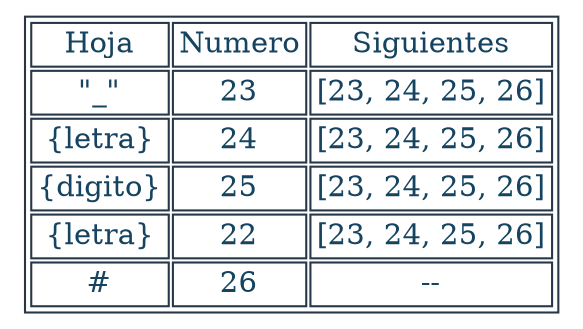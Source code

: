 digraph T {
aHtmlTable [
   shape=plaintext
   color="#283747" fontcolor="#154360" label=<

   <table border='1' cellborder='1'>
   <tr>
      <td>Hoja</td>
      <td>Numero</td>
      <td>Siguientes</td>
   </tr>	<tr><td>"_"</td><td>23</td><td>[23, 24, 25, 26]</td></tr>
	<tr><td>{letra}</td><td>24</td><td>[23, 24, 25, 26]</td></tr>
	<tr><td>{digito}</td><td>25</td><td>[23, 24, 25, 26]</td></tr>
	<tr><td>{letra}</td><td>22</td><td>[23, 24, 25, 26]</td></tr>
<tr><td>#</td><td>26</td><td>--</td></tr>	
</table>

   >]; 

}